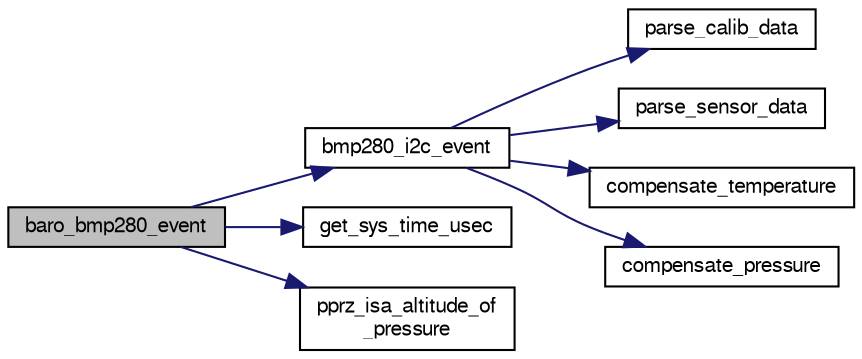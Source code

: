 digraph "baro_bmp280_event"
{
  edge [fontname="FreeSans",fontsize="10",labelfontname="FreeSans",labelfontsize="10"];
  node [fontname="FreeSans",fontsize="10",shape=record];
  rankdir="LR";
  Node1 [label="baro_bmp280_event",height=0.2,width=0.4,color="black", fillcolor="grey75", style="filled", fontcolor="black"];
  Node1 -> Node2 [color="midnightblue",fontsize="10",style="solid",fontname="FreeSans"];
  Node2 [label="bmp280_i2c_event",height=0.2,width=0.4,color="black", fillcolor="white", style="filled",URL="$bmp280__i2c_8c.html#a0bf25b8fdcaf97cc1fa848c8ad154c1f"];
  Node2 -> Node3 [color="midnightblue",fontsize="10",style="solid",fontname="FreeSans"];
  Node3 [label="parse_calib_data",height=0.2,width=0.4,color="black", fillcolor="white", style="filled",URL="$bmp280__i2c_8c.html#a26b17c6b5d88ba53655e08817cb450bd",tooltip="This internal API is used to parse the calibration data, compensates it and store it in device struct..."];
  Node2 -> Node4 [color="midnightblue",fontsize="10",style="solid",fontname="FreeSans"];
  Node4 [label="parse_sensor_data",height=0.2,width=0.4,color="black", fillcolor="white", style="filled",URL="$bmp280__i2c_8c.html#ae843b641690c9da088193774e8c6e39c",tooltip="local function to extract raw data from i2c buffer and compute compensation with selected precision ..."];
  Node2 -> Node5 [color="midnightblue",fontsize="10",style="solid",fontname="FreeSans"];
  Node5 [label="compensate_temperature",height=0.2,width=0.4,color="black", fillcolor="white", style="filled",URL="$bmp280__i2c_8c.html#a8b6b265533ea419923584a7b884c485d",tooltip="This internal API is used to compensate the raw temperature data and return the compensated temperatu..."];
  Node2 -> Node6 [color="midnightblue",fontsize="10",style="solid",fontname="FreeSans"];
  Node6 [label="compensate_pressure",height=0.2,width=0.4,color="black", fillcolor="white", style="filled",URL="$bmp280__i2c_8c.html#afef75615455bceb1c268d2ecf2feba0b",tooltip="This internal API is used to compensate the raw pressure data and return the compensated pressure dat..."];
  Node1 -> Node7 [color="midnightblue",fontsize="10",style="solid",fontname="FreeSans"];
  Node7 [label="get_sys_time_usec",height=0.2,width=0.4,color="black", fillcolor="white", style="filled",URL="$chibios_2mcu__periph_2sys__time__arch_8c.html#a7ddfef1f78a56c6b4c4c536b5d670bfb",tooltip="Get the time in microseconds since startup. "];
  Node1 -> Node8 [color="midnightblue",fontsize="10",style="solid",fontname="FreeSans"];
  Node8 [label="pprz_isa_altitude_of\l_pressure",height=0.2,width=0.4,color="black", fillcolor="white", style="filled",URL="$group__math__isa.html#gaf2f78a2a7a0e583d11bb5727e0e99d45",tooltip="Get absolute altitude from pressure (using simplified equation). "];
}
